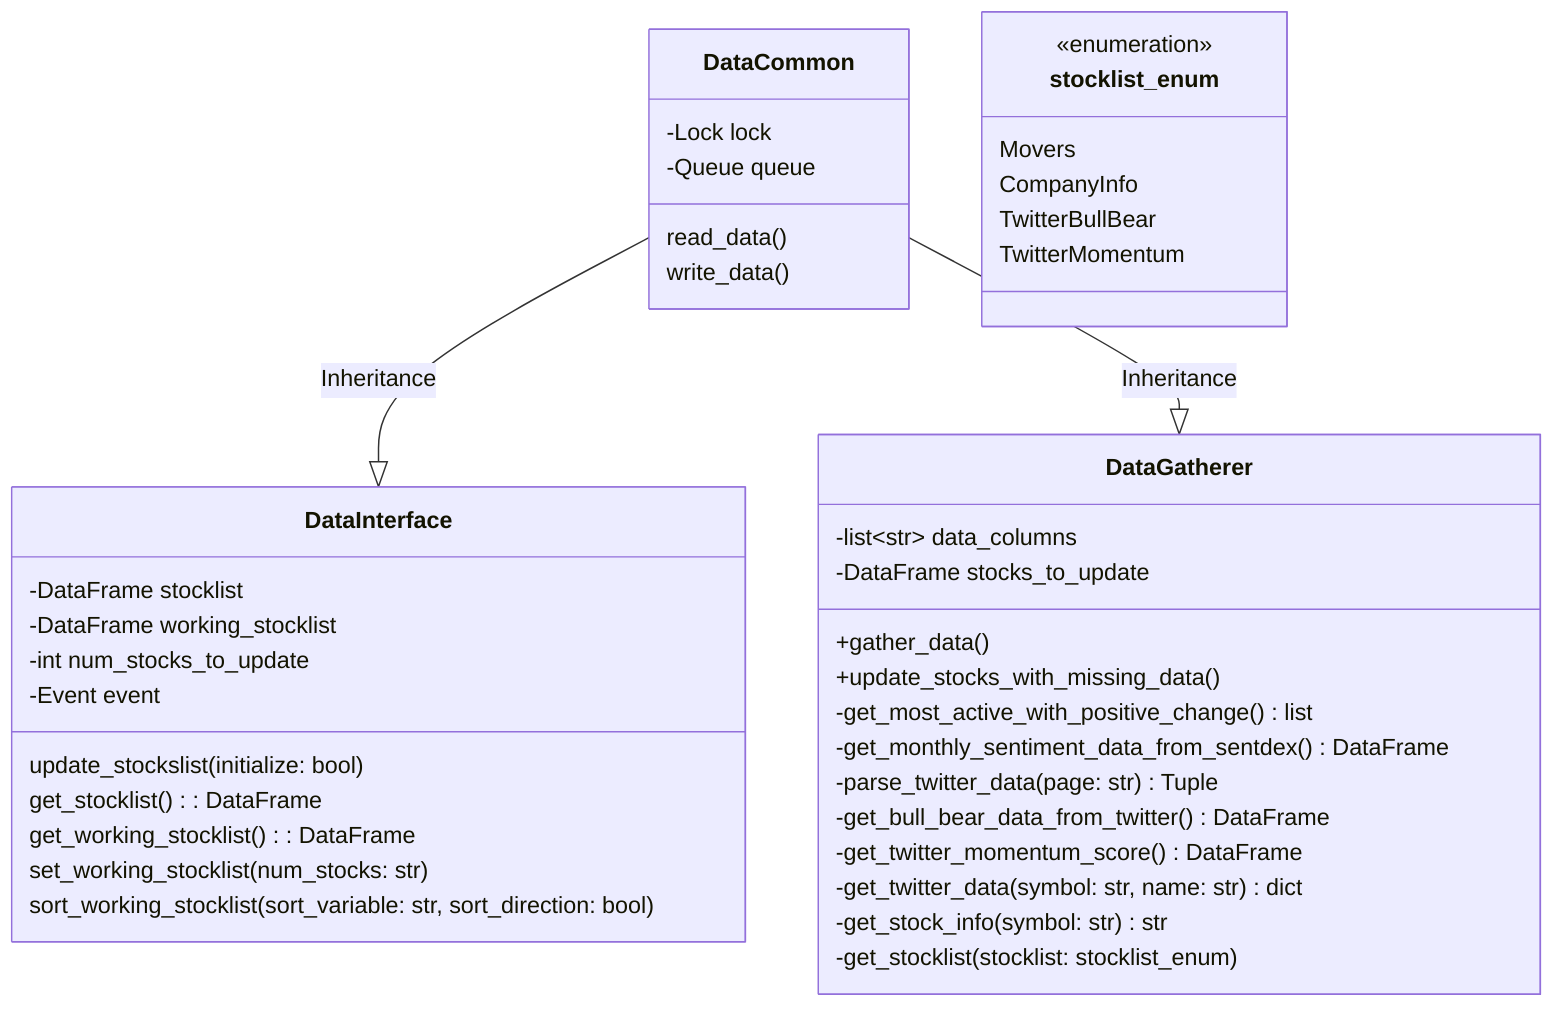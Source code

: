 classDiagram
class DataCommon{
    read_data()
    write_data()
    -Lock lock
    -Queue queue
}

class DataInterface{
    -DataFrame stocklist
    -DataFrame working_stocklist
    -int num_stocks_to_update
    -Event event

    update_stockslist(initialize: bool)
    get_stocklist(): DataFrame
    get_working_stocklist(): DataFrame
    set_working_stocklist(num_stocks: str)
    sort_working_stocklist(sort_variable: str, sort_direction: bool)
}

class DataGatherer{
    -list~str~ data_columns
    -DataFrame stocks_to_update

    +gather_data()
    +update_stocks_with_missing_data()
    -get_most_active_with_positive_change() list
    -get_monthly_sentiment_data_from_sentdex() DataFrame
    -parse_twitter_data(page: str) Tuple
    -get_bull_bear_data_from_twitter() DataFrame
    -get_twitter_momentum_score() DataFrame
    -get_twitter_data(symbol: str, name: str) dict
    -get_stock_info(symbol: str) str
    -get_stocklist(stocklist: stocklist_enum)
}

class stocklist_enum{
    <<enumeration>>
    Movers
    CompanyInfo
    TwitterBullBear
    TwitterMomentum
}

DataCommon --|> DataInterface : Inheritance
DataCommon --|> DataGatherer : Inheritance